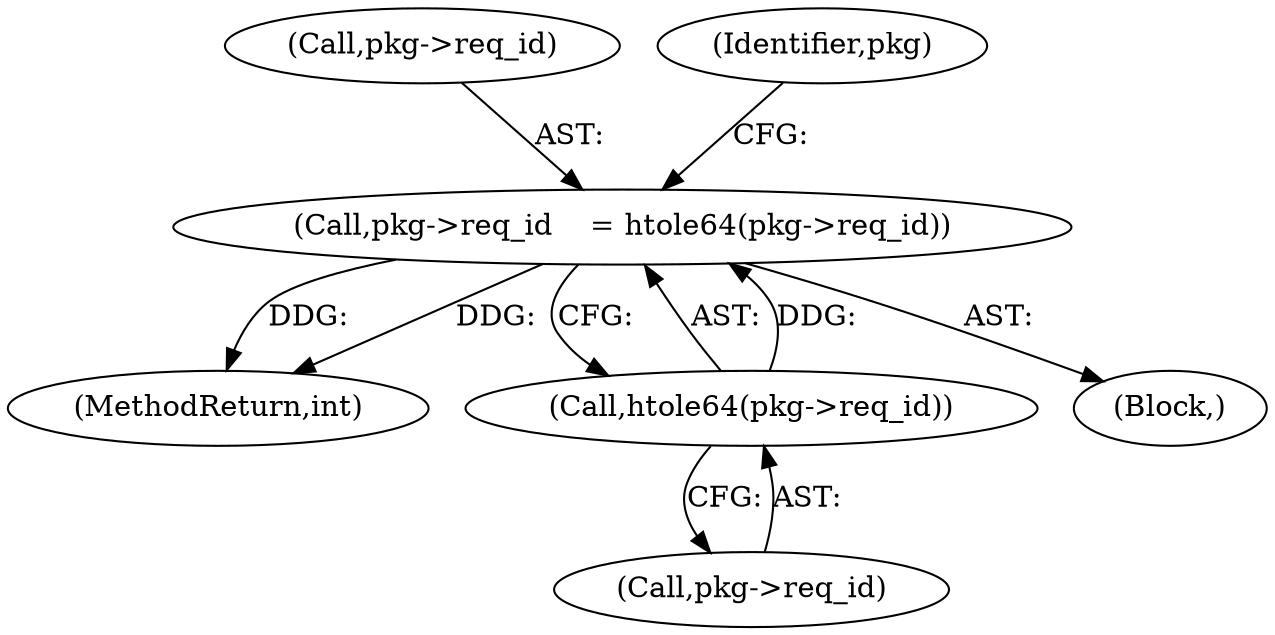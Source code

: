 digraph "0_viabtc_exchange_server_4a7c27bfe98f409623d4d857894d017ff0672cc9#diff-515c81af848352583bff286d6224875f_1@pointer" {
"1000218" [label="(Call,pkg->req_id    = htole64(pkg->req_id))"];
"1000222" [label="(Call,htole64(pkg->req_id))"];
"1000223" [label="(Call,pkg->req_id)"];
"1000265" [label="(MethodReturn,int)"];
"1000222" [label="(Call,htole64(pkg->req_id))"];
"1000219" [label="(Call,pkg->req_id)"];
"1000104" [label="(Block,)"];
"1000218" [label="(Call,pkg->req_id    = htole64(pkg->req_id))"];
"1000228" [label="(Identifier,pkg)"];
"1000218" -> "1000104"  [label="AST: "];
"1000218" -> "1000222"  [label="CFG: "];
"1000219" -> "1000218"  [label="AST: "];
"1000222" -> "1000218"  [label="AST: "];
"1000228" -> "1000218"  [label="CFG: "];
"1000218" -> "1000265"  [label="DDG: "];
"1000218" -> "1000265"  [label="DDG: "];
"1000222" -> "1000218"  [label="DDG: "];
"1000222" -> "1000223"  [label="CFG: "];
"1000223" -> "1000222"  [label="AST: "];
}
